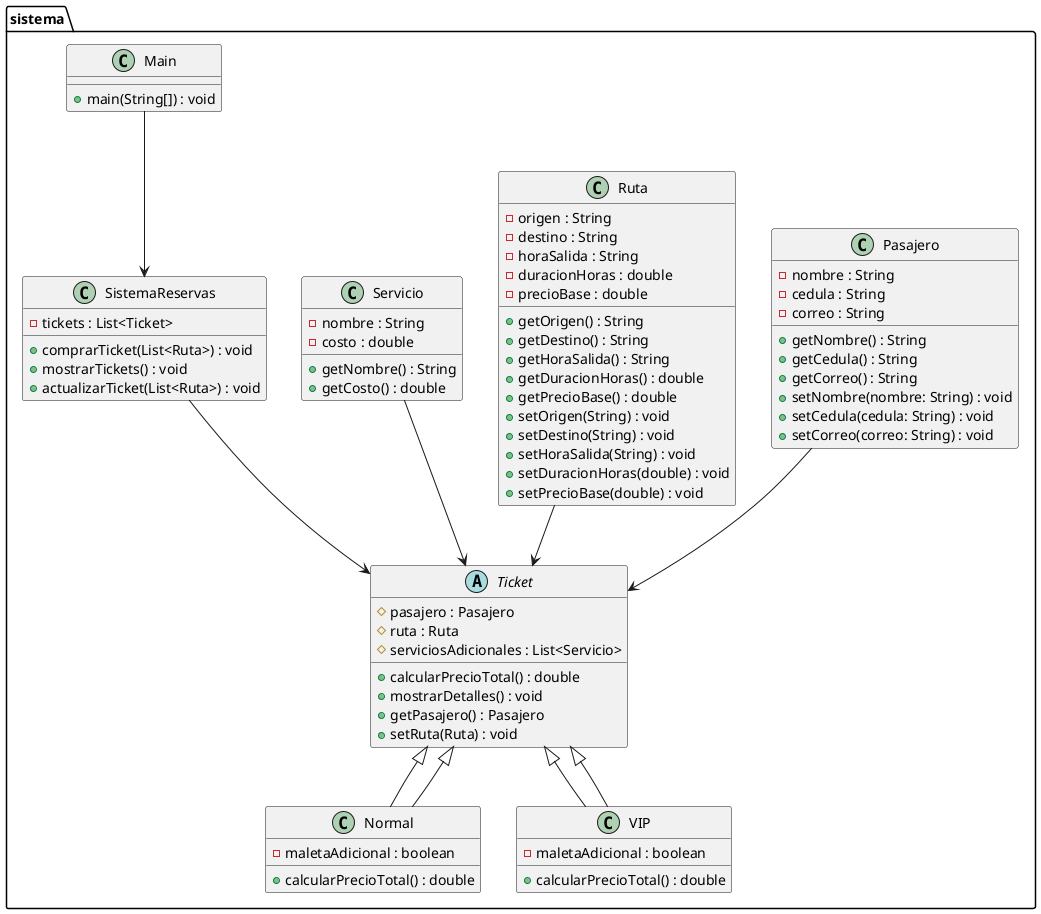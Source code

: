 @startuml

package sistema {

class Pasajero {
  - nombre : String
  - cedula : String
  - correo : String
  + getNombre() : String
  + getCedula() : String
  + getCorreo() : String
  + setNombre(nombre: String) : void
  + setCedula(cedula: String) : void
  + setCorreo(correo: String) : void
}

class Ruta {
  - origen : String
  - destino : String
  - horaSalida : String
  - duracionHoras : double
  - precioBase : double
  + getOrigen() : String
  + getDestino() : String
  + getHoraSalida() : String
  + getDuracionHoras() : double
  + getPrecioBase() : double
  + setOrigen(String) : void
  + setDestino(String) : void
  + setHoraSalida(String) : void
  + setDuracionHoras(double) : void
  + setPrecioBase(double) : void
}

class Servicio {
  - nombre : String
  - costo : double
  + getNombre() : String
  + getCosto() : double
}

abstract class Ticket {
  # pasajero : Pasajero
  # ruta : Ruta
  # serviciosAdicionales : List<Servicio>
  + calcularPrecioTotal() : double
  + mostrarDetalles() : void
  + getPasajero() : Pasajero
  + setRuta(Ruta) : void
}

class Normal extends Ticket {
  - maletaAdicional : boolean
  + calcularPrecioTotal() : double
}

class VIP extends Ticket {
  - maletaAdicional : boolean
  + calcularPrecioTotal() : double
}

class SistemaReservas {
  - tickets : List<Ticket>
  + comprarTicket(List<Ruta>) : void
  + mostrarTickets() : void
  + actualizarTicket(List<Ruta>) : void
}

class Main {
  + main(String[]) : void
}

Pasajero --> Ticket
Ruta --> Ticket
Servicio --> Ticket
Ticket <|-- Normal
Ticket <|-- VIP
Main --> SistemaReservas
SistemaReservas --> Ticket

}

@enduml
